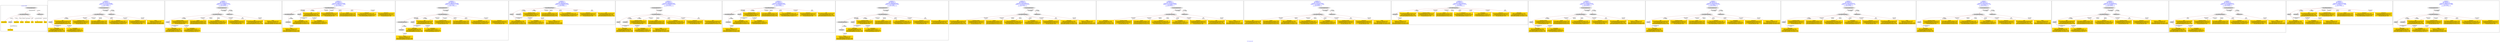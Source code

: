 digraph n0 {
fontcolor="blue"
remincross="true"
label="s22-s-moca.xml"
subgraph cluster_0 {
label="1-correct model"
n2[style="filled",color="white",fillcolor="lightgray",label="CulturalHeritageObject1"];
n3[shape="plaintext",style="filled",fillcolor="gold",label="creationDate"];
n4[style="filled",color="white",fillcolor="lightgray",label="Person1"];
n5[shape="plaintext",style="filled",fillcolor="gold",label="Dimensions"];
n6[shape="plaintext",style="filled",fillcolor="gold",label="Process"];
n7[shape="plaintext",style="filled",fillcolor="gold",label="Provenance"];
n8[shape="plaintext",style="filled",fillcolor="gold",label="title"];
n9[shape="plaintext",style="filled",fillcolor="gold",label="Assension_Number"];
n10[shape="plaintext",style="filled",fillcolor="gold",label="Artist_Name"];
n11[style="filled",color="white",fillcolor="lightgray",label="EuropeanaAggregation1"];
n12[style="filled",color="white",fillcolor="lightgray",label="WebResource1"];
n13[shape="plaintext",style="filled",fillcolor="gold",label="image"];
}
subgraph cluster_1 {
label="candidate 0\nlink coherence:1.0\nnode coherence:1.0\nconfidence:0.5210634724818685\nmapping score:0.6111878241606229\ncost:10.99961\n-precision:0.73-recall:0.73"
n15[style="filled",color="white",fillcolor="lightgray",label="CulturalHeritageObject1"];
n16[style="filled",color="white",fillcolor="lightgray",label="Person1"];
n17[style="filled",color="white",fillcolor="lightgray",label="EuropeanaAggregation1"];
n18[style="filled",color="white",fillcolor="lightgray",label="WebResource1"];
n19[shape="plaintext",style="filled",fillcolor="gold",label="title\n[CulturalHeritageObject,description,0.361]\n[CulturalHeritageObject,title,0.339]\n[Person,biographicalInformation,0.195]\n[CulturalHeritageObject,provenance,0.105]"];
n20[shape="plaintext",style="filled",fillcolor="gold",label="Assension_Number\n[CulturalHeritageObject,provenance,0.451]\n[CulturalHeritageObject,title,0.241]\n[CulturalHeritageObject,description,0.155]\n[Concept,prefLabel,0.153]"];
n21[shape="plaintext",style="filled",fillcolor="gold",label="Process\n[CulturalHeritageObject,medium,0.764]\n[CulturalHeritageObject,description,0.115]\n[Person,biographicalInformation,0.064]\n[CulturalHeritageObject,provenance,0.057]"];
n22[shape="plaintext",style="filled",fillcolor="gold",label="Dimensions\n[CulturalHeritageObject,extent,0.709]\n[CulturalHeritageObject,accessionNumber,0.138]\n[CulturalHeritageObject,description,0.082]\n[CulturalHeritageObject,medium,0.071]"];
n23[shape="plaintext",style="filled",fillcolor="gold",label="Artist_Name\n[Person,nameOfThePerson,0.435]\n[CulturalHeritageObject,title,0.197]\n[CulturalHeritageObject,description,0.187]\n[CulturalHeritageObject,provenance,0.181]"];
n24[shape="plaintext",style="filled",fillcolor="gold",label="creationDate\n[Person,dateOfDeath,0.47]\n[CulturalHeritageObject,created,0.35]\n[CulturalHeritageObject,provenance,0.122]\n[CulturalHeritageObject,title,0.057]"];
n25[shape="plaintext",style="filled",fillcolor="gold",label="Provenance\n[CulturalHeritageObject,provenance,0.427]\n[CulturalHeritageObject,title,0.273]\n[CulturalHeritageObject,description,0.155]\n[Concept,prefLabel,0.146]"];
n26[shape="plaintext",style="filled",fillcolor="gold",label="image\n[WebResource,classLink,0.552]\n[Document,classLink,0.373]\n[CulturalHeritageObject,provenance,0.044]\n[CulturalHeritageObject,description,0.031]"];
}
subgraph cluster_2 {
label="candidate 1\nlink coherence:1.0\nnode coherence:1.0\nconfidence:0.5183684012241025\nmapping score:0.6102894670747009\ncost:10.99961\n-precision:0.82-recall:0.82"
n28[style="filled",color="white",fillcolor="lightgray",label="CulturalHeritageObject1"];
n29[style="filled",color="white",fillcolor="lightgray",label="Person1"];
n30[style="filled",color="white",fillcolor="lightgray",label="EuropeanaAggregation1"];
n31[style="filled",color="white",fillcolor="lightgray",label="WebResource1"];
n32[shape="plaintext",style="filled",fillcolor="gold",label="Assension_Number\n[CulturalHeritageObject,provenance,0.451]\n[CulturalHeritageObject,title,0.241]\n[CulturalHeritageObject,description,0.155]\n[Concept,prefLabel,0.153]"];
n33[shape="plaintext",style="filled",fillcolor="gold",label="Process\n[CulturalHeritageObject,medium,0.764]\n[CulturalHeritageObject,description,0.115]\n[Person,biographicalInformation,0.064]\n[CulturalHeritageObject,provenance,0.057]"];
n34[shape="plaintext",style="filled",fillcolor="gold",label="Dimensions\n[CulturalHeritageObject,extent,0.709]\n[CulturalHeritageObject,accessionNumber,0.138]\n[CulturalHeritageObject,description,0.082]\n[CulturalHeritageObject,medium,0.071]"];
n35[shape="plaintext",style="filled",fillcolor="gold",label="Artist_Name\n[Person,nameOfThePerson,0.435]\n[CulturalHeritageObject,title,0.197]\n[CulturalHeritageObject,description,0.187]\n[CulturalHeritageObject,provenance,0.181]"];
n36[shape="plaintext",style="filled",fillcolor="gold",label="creationDate\n[Person,dateOfDeath,0.47]\n[CulturalHeritageObject,created,0.35]\n[CulturalHeritageObject,provenance,0.122]\n[CulturalHeritageObject,title,0.057]"];
n37[shape="plaintext",style="filled",fillcolor="gold",label="Provenance\n[CulturalHeritageObject,provenance,0.427]\n[CulturalHeritageObject,title,0.273]\n[CulturalHeritageObject,description,0.155]\n[Concept,prefLabel,0.146]"];
n38[shape="plaintext",style="filled",fillcolor="gold",label="image\n[WebResource,classLink,0.552]\n[Document,classLink,0.373]\n[CulturalHeritageObject,provenance,0.044]\n[CulturalHeritageObject,description,0.031]"];
n39[shape="plaintext",style="filled",fillcolor="gold",label="title\n[CulturalHeritageObject,description,0.361]\n[CulturalHeritageObject,title,0.339]\n[Person,biographicalInformation,0.195]\n[CulturalHeritageObject,provenance,0.105]"];
}
subgraph cluster_3 {
label="candidate 10\nlink coherence:1.0\nnode coherence:1.0\nconfidence:0.49863356133256836\nmapping score:0.6037111871108561\ncost:10.99982\n-precision:0.45-recall:0.45"
n41[style="filled",color="white",fillcolor="lightgray",label="CulturalHeritageObject1"];
n42[style="filled",color="white",fillcolor="lightgray",label="CulturalHeritageObject2"];
n43[style="filled",color="white",fillcolor="lightgray",label="Person1"];
n44[style="filled",color="white",fillcolor="lightgray",label="Document2"];
n45[shape="plaintext",style="filled",fillcolor="gold",label="title\n[CulturalHeritageObject,description,0.361]\n[CulturalHeritageObject,title,0.339]\n[Person,biographicalInformation,0.195]\n[CulturalHeritageObject,provenance,0.105]"];
n46[shape="plaintext",style="filled",fillcolor="gold",label="Assension_Number\n[CulturalHeritageObject,provenance,0.451]\n[CulturalHeritageObject,title,0.241]\n[CulturalHeritageObject,description,0.155]\n[Concept,prefLabel,0.153]"];
n47[shape="plaintext",style="filled",fillcolor="gold",label="Process\n[CulturalHeritageObject,medium,0.764]\n[CulturalHeritageObject,description,0.115]\n[Person,biographicalInformation,0.064]\n[CulturalHeritageObject,provenance,0.057]"];
n48[shape="plaintext",style="filled",fillcolor="gold",label="Dimensions\n[CulturalHeritageObject,extent,0.709]\n[CulturalHeritageObject,accessionNumber,0.138]\n[CulturalHeritageObject,description,0.082]\n[CulturalHeritageObject,medium,0.071]"];
n49[shape="plaintext",style="filled",fillcolor="gold",label="Artist_Name\n[Person,nameOfThePerson,0.435]\n[CulturalHeritageObject,title,0.197]\n[CulturalHeritageObject,description,0.187]\n[CulturalHeritageObject,provenance,0.181]"];
n50[shape="plaintext",style="filled",fillcolor="gold",label="image\n[WebResource,classLink,0.552]\n[Document,classLink,0.373]\n[CulturalHeritageObject,provenance,0.044]\n[CulturalHeritageObject,description,0.031]"];
n51[shape="plaintext",style="filled",fillcolor="gold",label="creationDate\n[Person,dateOfDeath,0.47]\n[CulturalHeritageObject,created,0.35]\n[CulturalHeritageObject,provenance,0.122]\n[CulturalHeritageObject,title,0.057]"];
n52[shape="plaintext",style="filled",fillcolor="gold",label="Provenance\n[CulturalHeritageObject,provenance,0.427]\n[CulturalHeritageObject,title,0.273]\n[CulturalHeritageObject,description,0.155]\n[Concept,prefLabel,0.146]"];
}
subgraph cluster_4 {
label="candidate 11\nlink coherence:1.0\nnode coherence:1.0\nconfidence:0.49863356133256836\nmapping score:0.6037111871108561\ncost:11.9997\n-precision:0.5-recall:0.55"
n54[style="filled",color="white",fillcolor="lightgray",label="CulturalHeritageObject1"];
n55[style="filled",color="white",fillcolor="lightgray",label="CulturalHeritageObject2"];
n56[style="filled",color="white",fillcolor="lightgray",label="Person1"];
n57[style="filled",color="white",fillcolor="lightgray",label="Document2"];
n58[style="filled",color="white",fillcolor="lightgray",label="EuropeanaAggregation1"];
n59[shape="plaintext",style="filled",fillcolor="gold",label="title\n[CulturalHeritageObject,description,0.361]\n[CulturalHeritageObject,title,0.339]\n[Person,biographicalInformation,0.195]\n[CulturalHeritageObject,provenance,0.105]"];
n60[shape="plaintext",style="filled",fillcolor="gold",label="Assension_Number\n[CulturalHeritageObject,provenance,0.451]\n[CulturalHeritageObject,title,0.241]\n[CulturalHeritageObject,description,0.155]\n[Concept,prefLabel,0.153]"];
n61[shape="plaintext",style="filled",fillcolor="gold",label="Process\n[CulturalHeritageObject,medium,0.764]\n[CulturalHeritageObject,description,0.115]\n[Person,biographicalInformation,0.064]\n[CulturalHeritageObject,provenance,0.057]"];
n62[shape="plaintext",style="filled",fillcolor="gold",label="Dimensions\n[CulturalHeritageObject,extent,0.709]\n[CulturalHeritageObject,accessionNumber,0.138]\n[CulturalHeritageObject,description,0.082]\n[CulturalHeritageObject,medium,0.071]"];
n63[shape="plaintext",style="filled",fillcolor="gold",label="Artist_Name\n[Person,nameOfThePerson,0.435]\n[CulturalHeritageObject,title,0.197]\n[CulturalHeritageObject,description,0.187]\n[CulturalHeritageObject,provenance,0.181]"];
n64[shape="plaintext",style="filled",fillcolor="gold",label="image\n[WebResource,classLink,0.552]\n[Document,classLink,0.373]\n[CulturalHeritageObject,provenance,0.044]\n[CulturalHeritageObject,description,0.031]"];
n65[shape="plaintext",style="filled",fillcolor="gold",label="creationDate\n[Person,dateOfDeath,0.47]\n[CulturalHeritageObject,created,0.35]\n[CulturalHeritageObject,provenance,0.122]\n[CulturalHeritageObject,title,0.057]"];
n66[shape="plaintext",style="filled",fillcolor="gold",label="Provenance\n[CulturalHeritageObject,provenance,0.427]\n[CulturalHeritageObject,title,0.273]\n[CulturalHeritageObject,description,0.155]\n[Concept,prefLabel,0.146]"];
}
subgraph cluster_5 {
label="candidate 12\nlink coherence:1.0\nnode coherence:1.0\nconfidence:0.4959384900748024\nmapping score:0.6028128300249341\ncost:9.99982\n-precision:0.6-recall:0.55"
n68[style="filled",color="white",fillcolor="lightgray",label="CulturalHeritageObject1"];
n69[style="filled",color="white",fillcolor="lightgray",label="Person1"];
n70[style="filled",color="white",fillcolor="lightgray",label="Document1"];
n71[shape="plaintext",style="filled",fillcolor="gold",label="Assension_Number\n[CulturalHeritageObject,provenance,0.451]\n[CulturalHeritageObject,title,0.241]\n[CulturalHeritageObject,description,0.155]\n[Concept,prefLabel,0.153]"];
n72[shape="plaintext",style="filled",fillcolor="gold",label="Process\n[CulturalHeritageObject,medium,0.764]\n[CulturalHeritageObject,description,0.115]\n[Person,biographicalInformation,0.064]\n[CulturalHeritageObject,provenance,0.057]"];
n73[shape="plaintext",style="filled",fillcolor="gold",label="Dimensions\n[CulturalHeritageObject,extent,0.709]\n[CulturalHeritageObject,accessionNumber,0.138]\n[CulturalHeritageObject,description,0.082]\n[CulturalHeritageObject,medium,0.071]"];
n74[shape="plaintext",style="filled",fillcolor="gold",label="image\n[WebResource,classLink,0.552]\n[Document,classLink,0.373]\n[CulturalHeritageObject,provenance,0.044]\n[CulturalHeritageObject,description,0.031]"];
n75[shape="plaintext",style="filled",fillcolor="gold",label="Artist_Name\n[Person,nameOfThePerson,0.435]\n[CulturalHeritageObject,title,0.197]\n[CulturalHeritageObject,description,0.187]\n[CulturalHeritageObject,provenance,0.181]"];
n76[shape="plaintext",style="filled",fillcolor="gold",label="creationDate\n[Person,dateOfDeath,0.47]\n[CulturalHeritageObject,created,0.35]\n[CulturalHeritageObject,provenance,0.122]\n[CulturalHeritageObject,title,0.057]"];
n77[shape="plaintext",style="filled",fillcolor="gold",label="Provenance\n[CulturalHeritageObject,provenance,0.427]\n[CulturalHeritageObject,title,0.273]\n[CulturalHeritageObject,description,0.155]\n[Concept,prefLabel,0.146]"];
n78[shape="plaintext",style="filled",fillcolor="gold",label="title\n[CulturalHeritageObject,description,0.361]\n[CulturalHeritageObject,title,0.339]\n[Person,biographicalInformation,0.195]\n[CulturalHeritageObject,provenance,0.105]"];
}
subgraph cluster_6 {
label="candidate 13\nlink coherence:1.0\nnode coherence:1.0\nconfidence:0.4959384900748024\nmapping score:0.6028128300249341\ncost:10.9997\n-precision:0.64-recall:0.64"
n80[style="filled",color="white",fillcolor="lightgray",label="CulturalHeritageObject1"];
n81[style="filled",color="white",fillcolor="lightgray",label="Person1"];
n82[style="filled",color="white",fillcolor="lightgray",label="Document1"];
n83[style="filled",color="white",fillcolor="lightgray",label="EuropeanaAggregation1"];
n84[shape="plaintext",style="filled",fillcolor="gold",label="Assension_Number\n[CulturalHeritageObject,provenance,0.451]\n[CulturalHeritageObject,title,0.241]\n[CulturalHeritageObject,description,0.155]\n[Concept,prefLabel,0.153]"];
n85[shape="plaintext",style="filled",fillcolor="gold",label="Process\n[CulturalHeritageObject,medium,0.764]\n[CulturalHeritageObject,description,0.115]\n[Person,biographicalInformation,0.064]\n[CulturalHeritageObject,provenance,0.057]"];
n86[shape="plaintext",style="filled",fillcolor="gold",label="Dimensions\n[CulturalHeritageObject,extent,0.709]\n[CulturalHeritageObject,accessionNumber,0.138]\n[CulturalHeritageObject,description,0.082]\n[CulturalHeritageObject,medium,0.071]"];
n87[shape="plaintext",style="filled",fillcolor="gold",label="image\n[WebResource,classLink,0.552]\n[Document,classLink,0.373]\n[CulturalHeritageObject,provenance,0.044]\n[CulturalHeritageObject,description,0.031]"];
n88[shape="plaintext",style="filled",fillcolor="gold",label="Artist_Name\n[Person,nameOfThePerson,0.435]\n[CulturalHeritageObject,title,0.197]\n[CulturalHeritageObject,description,0.187]\n[CulturalHeritageObject,provenance,0.181]"];
n89[shape="plaintext",style="filled",fillcolor="gold",label="creationDate\n[Person,dateOfDeath,0.47]\n[CulturalHeritageObject,created,0.35]\n[CulturalHeritageObject,provenance,0.122]\n[CulturalHeritageObject,title,0.057]"];
n90[shape="plaintext",style="filled",fillcolor="gold",label="Provenance\n[CulturalHeritageObject,provenance,0.427]\n[CulturalHeritageObject,title,0.273]\n[CulturalHeritageObject,description,0.155]\n[Concept,prefLabel,0.146]"];
n91[shape="plaintext",style="filled",fillcolor="gold",label="title\n[CulturalHeritageObject,description,0.361]\n[CulturalHeritageObject,title,0.339]\n[Person,biographicalInformation,0.195]\n[CulturalHeritageObject,provenance,0.105]"];
}
subgraph cluster_7 {
label="candidate 14\nlink coherence:1.0\nnode coherence:1.0\nconfidence:0.4959384900748024\nmapping score:0.6028128300249341\ncost:10.99982\n-precision:0.55-recall:0.55"
n93[style="filled",color="white",fillcolor="lightgray",label="CulturalHeritageObject1"];
n94[style="filled",color="white",fillcolor="lightgray",label="CulturalHeritageObject2"];
n95[style="filled",color="white",fillcolor="lightgray",label="Person1"];
n96[style="filled",color="white",fillcolor="lightgray",label="Document2"];
n97[shape="plaintext",style="filled",fillcolor="gold",label="Assension_Number\n[CulturalHeritageObject,provenance,0.451]\n[CulturalHeritageObject,title,0.241]\n[CulturalHeritageObject,description,0.155]\n[Concept,prefLabel,0.153]"];
n98[shape="plaintext",style="filled",fillcolor="gold",label="Process\n[CulturalHeritageObject,medium,0.764]\n[CulturalHeritageObject,description,0.115]\n[Person,biographicalInformation,0.064]\n[CulturalHeritageObject,provenance,0.057]"];
n99[shape="plaintext",style="filled",fillcolor="gold",label="Dimensions\n[CulturalHeritageObject,extent,0.709]\n[CulturalHeritageObject,accessionNumber,0.138]\n[CulturalHeritageObject,description,0.082]\n[CulturalHeritageObject,medium,0.071]"];
n100[shape="plaintext",style="filled",fillcolor="gold",label="Artist_Name\n[Person,nameOfThePerson,0.435]\n[CulturalHeritageObject,title,0.197]\n[CulturalHeritageObject,description,0.187]\n[CulturalHeritageObject,provenance,0.181]"];
n101[shape="plaintext",style="filled",fillcolor="gold",label="image\n[WebResource,classLink,0.552]\n[Document,classLink,0.373]\n[CulturalHeritageObject,provenance,0.044]\n[CulturalHeritageObject,description,0.031]"];
n102[shape="plaintext",style="filled",fillcolor="gold",label="creationDate\n[Person,dateOfDeath,0.47]\n[CulturalHeritageObject,created,0.35]\n[CulturalHeritageObject,provenance,0.122]\n[CulturalHeritageObject,title,0.057]"];
n103[shape="plaintext",style="filled",fillcolor="gold",label="Provenance\n[CulturalHeritageObject,provenance,0.427]\n[CulturalHeritageObject,title,0.273]\n[CulturalHeritageObject,description,0.155]\n[Concept,prefLabel,0.146]"];
n104[shape="plaintext",style="filled",fillcolor="gold",label="title\n[CulturalHeritageObject,description,0.361]\n[CulturalHeritageObject,title,0.339]\n[Person,biographicalInformation,0.195]\n[CulturalHeritageObject,provenance,0.105]"];
}
subgraph cluster_8 {
label="candidate 15\nlink coherence:1.0\nnode coherence:1.0\nconfidence:0.4959384900748024\nmapping score:0.6028128300249341\ncost:11.9997\n-precision:0.58-recall:0.64"
n106[style="filled",color="white",fillcolor="lightgray",label="CulturalHeritageObject1"];
n107[style="filled",color="white",fillcolor="lightgray",label="CulturalHeritageObject2"];
n108[style="filled",color="white",fillcolor="lightgray",label="Person1"];
n109[style="filled",color="white",fillcolor="lightgray",label="Document2"];
n110[style="filled",color="white",fillcolor="lightgray",label="EuropeanaAggregation1"];
n111[shape="plaintext",style="filled",fillcolor="gold",label="Assension_Number\n[CulturalHeritageObject,provenance,0.451]\n[CulturalHeritageObject,title,0.241]\n[CulturalHeritageObject,description,0.155]\n[Concept,prefLabel,0.153]"];
n112[shape="plaintext",style="filled",fillcolor="gold",label="Process\n[CulturalHeritageObject,medium,0.764]\n[CulturalHeritageObject,description,0.115]\n[Person,biographicalInformation,0.064]\n[CulturalHeritageObject,provenance,0.057]"];
n113[shape="plaintext",style="filled",fillcolor="gold",label="Dimensions\n[CulturalHeritageObject,extent,0.709]\n[CulturalHeritageObject,accessionNumber,0.138]\n[CulturalHeritageObject,description,0.082]\n[CulturalHeritageObject,medium,0.071]"];
n114[shape="plaintext",style="filled",fillcolor="gold",label="Artist_Name\n[Person,nameOfThePerson,0.435]\n[CulturalHeritageObject,title,0.197]\n[CulturalHeritageObject,description,0.187]\n[CulturalHeritageObject,provenance,0.181]"];
n115[shape="plaintext",style="filled",fillcolor="gold",label="image\n[WebResource,classLink,0.552]\n[Document,classLink,0.373]\n[CulturalHeritageObject,provenance,0.044]\n[CulturalHeritageObject,description,0.031]"];
n116[shape="plaintext",style="filled",fillcolor="gold",label="creationDate\n[Person,dateOfDeath,0.47]\n[CulturalHeritageObject,created,0.35]\n[CulturalHeritageObject,provenance,0.122]\n[CulturalHeritageObject,title,0.057]"];
n117[shape="plaintext",style="filled",fillcolor="gold",label="Provenance\n[CulturalHeritageObject,provenance,0.427]\n[CulturalHeritageObject,title,0.273]\n[CulturalHeritageObject,description,0.155]\n[Concept,prefLabel,0.146]"];
n118[shape="plaintext",style="filled",fillcolor="gold",label="title\n[CulturalHeritageObject,description,0.361]\n[CulturalHeritageObject,title,0.339]\n[Person,biographicalInformation,0.195]\n[CulturalHeritageObject,provenance,0.105]"];
}
subgraph cluster_9 {
label="candidate 16\nlink coherence:1.0\nnode coherence:1.0\nconfidence:0.4764422895047554\nmapping score:0.6171474298349184\ncost:9.99976\n-precision:0.7-recall:0.64"
n120[style="filled",color="white",fillcolor="lightgray",label="EuropeanaAggregation1"];
n121[style="filled",color="white",fillcolor="lightgray",label="CulturalHeritageObject1"];
n122[style="filled",color="white",fillcolor="lightgray",label="WebResource1"];
n123[shape="plaintext",style="filled",fillcolor="gold",label="title\n[CulturalHeritageObject,description,0.361]\n[CulturalHeritageObject,title,0.339]\n[Person,biographicalInformation,0.195]\n[CulturalHeritageObject,provenance,0.105]"];
n124[shape="plaintext",style="filled",fillcolor="gold",label="Assension_Number\n[CulturalHeritageObject,provenance,0.451]\n[CulturalHeritageObject,title,0.241]\n[CulturalHeritageObject,description,0.155]\n[Concept,prefLabel,0.153]"];
n125[shape="plaintext",style="filled",fillcolor="gold",label="Process\n[CulturalHeritageObject,medium,0.764]\n[CulturalHeritageObject,description,0.115]\n[Person,biographicalInformation,0.064]\n[CulturalHeritageObject,provenance,0.057]"];
n126[shape="plaintext",style="filled",fillcolor="gold",label="Dimensions\n[CulturalHeritageObject,extent,0.709]\n[CulturalHeritageObject,accessionNumber,0.138]\n[CulturalHeritageObject,description,0.082]\n[CulturalHeritageObject,medium,0.071]"];
n127[shape="plaintext",style="filled",fillcolor="gold",label="creationDate\n[Person,dateOfDeath,0.47]\n[CulturalHeritageObject,created,0.35]\n[CulturalHeritageObject,provenance,0.122]\n[CulturalHeritageObject,title,0.057]"];
n128[shape="plaintext",style="filled",fillcolor="gold",label="Provenance\n[CulturalHeritageObject,provenance,0.427]\n[CulturalHeritageObject,title,0.273]\n[CulturalHeritageObject,description,0.155]\n[Concept,prefLabel,0.146]"];
n129[shape="plaintext",style="filled",fillcolor="gold",label="image\n[WebResource,classLink,0.552]\n[Document,classLink,0.373]\n[CulturalHeritageObject,provenance,0.044]\n[CulturalHeritageObject,description,0.031]"];
n130[shape="plaintext",style="filled",fillcolor="gold",label="Artist_Name\n[Person,nameOfThePerson,0.435]\n[CulturalHeritageObject,title,0.197]\n[CulturalHeritageObject,description,0.187]\n[CulturalHeritageObject,provenance,0.181]"];
}
subgraph cluster_10 {
label="candidate 17\nlink coherence:1.0\nnode coherence:1.0\nconfidence:0.47241876573860925\nmapping score:0.615806255246203\ncost:9.99976\n-precision:0.8-recall:0.73"
n132[style="filled",color="white",fillcolor="lightgray",label="EuropeanaAggregation1"];
n133[style="filled",color="white",fillcolor="lightgray",label="CulturalHeritageObject1"];
n134[style="filled",color="white",fillcolor="lightgray",label="WebResource1"];
n135[shape="plaintext",style="filled",fillcolor="gold",label="Artist_Name\n[Person,nameOfThePerson,0.435]\n[CulturalHeritageObject,title,0.197]\n[CulturalHeritageObject,description,0.187]\n[CulturalHeritageObject,provenance,0.181]"];
n136[shape="plaintext",style="filled",fillcolor="gold",label="Assension_Number\n[CulturalHeritageObject,provenance,0.451]\n[CulturalHeritageObject,title,0.241]\n[CulturalHeritageObject,description,0.155]\n[Concept,prefLabel,0.153]"];
n137[shape="plaintext",style="filled",fillcolor="gold",label="Process\n[CulturalHeritageObject,medium,0.764]\n[CulturalHeritageObject,description,0.115]\n[Person,biographicalInformation,0.064]\n[CulturalHeritageObject,provenance,0.057]"];
n138[shape="plaintext",style="filled",fillcolor="gold",label="Dimensions\n[CulturalHeritageObject,extent,0.709]\n[CulturalHeritageObject,accessionNumber,0.138]\n[CulturalHeritageObject,description,0.082]\n[CulturalHeritageObject,medium,0.071]"];
n139[shape="plaintext",style="filled",fillcolor="gold",label="creationDate\n[Person,dateOfDeath,0.47]\n[CulturalHeritageObject,created,0.35]\n[CulturalHeritageObject,provenance,0.122]\n[CulturalHeritageObject,title,0.057]"];
n140[shape="plaintext",style="filled",fillcolor="gold",label="Provenance\n[CulturalHeritageObject,provenance,0.427]\n[CulturalHeritageObject,title,0.273]\n[CulturalHeritageObject,description,0.155]\n[Concept,prefLabel,0.146]"];
n141[shape="plaintext",style="filled",fillcolor="gold",label="image\n[WebResource,classLink,0.552]\n[Document,classLink,0.373]\n[CulturalHeritageObject,provenance,0.044]\n[CulturalHeritageObject,description,0.031]"];
n142[shape="plaintext",style="filled",fillcolor="gold",label="title\n[CulturalHeritageObject,description,0.361]\n[CulturalHeritageObject,title,0.339]\n[Person,biographicalInformation,0.195]\n[CulturalHeritageObject,provenance,0.105]"];
}
subgraph cluster_11 {
label="candidate 18\nlink coherence:1.0\nnode coherence:1.0\nconfidence:0.455133011756264\nmapping score:0.610044337252088\ncost:9.99976\n-precision:0.6-recall:0.55"
n144[style="filled",color="white",fillcolor="lightgray",label="EuropeanaAggregation1"];
n145[style="filled",color="white",fillcolor="lightgray",label="CulturalHeritageObject1"];
n146[style="filled",color="white",fillcolor="lightgray",label="WebResource1"];
n147[shape="plaintext",style="filled",fillcolor="gold",label="title\n[CulturalHeritageObject,description,0.361]\n[CulturalHeritageObject,title,0.339]\n[Person,biographicalInformation,0.195]\n[CulturalHeritageObject,provenance,0.105]"];
n148[shape="plaintext",style="filled",fillcolor="gold",label="Process\n[CulturalHeritageObject,medium,0.764]\n[CulturalHeritageObject,description,0.115]\n[Person,biographicalInformation,0.064]\n[CulturalHeritageObject,provenance,0.057]"];
n149[shape="plaintext",style="filled",fillcolor="gold",label="Artist_Name\n[Person,nameOfThePerson,0.435]\n[CulturalHeritageObject,title,0.197]\n[CulturalHeritageObject,description,0.187]\n[CulturalHeritageObject,provenance,0.181]"];
n150[shape="plaintext",style="filled",fillcolor="gold",label="Dimensions\n[CulturalHeritageObject,extent,0.709]\n[CulturalHeritageObject,accessionNumber,0.138]\n[CulturalHeritageObject,description,0.082]\n[CulturalHeritageObject,medium,0.071]"];
n151[shape="plaintext",style="filled",fillcolor="gold",label="creationDate\n[Person,dateOfDeath,0.47]\n[CulturalHeritageObject,created,0.35]\n[CulturalHeritageObject,provenance,0.122]\n[CulturalHeritageObject,title,0.057]"];
n152[shape="plaintext",style="filled",fillcolor="gold",label="Assension_Number\n[CulturalHeritageObject,provenance,0.451]\n[CulturalHeritageObject,title,0.241]\n[CulturalHeritageObject,description,0.155]\n[Concept,prefLabel,0.153]"];
n153[shape="plaintext",style="filled",fillcolor="gold",label="image\n[WebResource,classLink,0.552]\n[Document,classLink,0.373]\n[CulturalHeritageObject,provenance,0.044]\n[CulturalHeritageObject,description,0.031]"];
n154[shape="plaintext",style="filled",fillcolor="gold",label="Provenance\n[CulturalHeritageObject,provenance,0.427]\n[CulturalHeritageObject,title,0.273]\n[CulturalHeritageObject,description,0.155]\n[Concept,prefLabel,0.146]"];
}
subgraph cluster_12 {
label="candidate 19\nlink coherence:1.0\nnode coherence:1.0\nconfidence:0.4540123783554553\nmapping score:0.6096707927851518\ncost:8.99997\n-precision:0.44-recall:0.36"
n156[style="filled",color="white",fillcolor="lightgray",label="CulturalHeritageObject1"];
n157[style="filled",color="white",fillcolor="lightgray",label="Document1"];
n158[shape="plaintext",style="filled",fillcolor="gold",label="title\n[CulturalHeritageObject,description,0.361]\n[CulturalHeritageObject,title,0.339]\n[Person,biographicalInformation,0.195]\n[CulturalHeritageObject,provenance,0.105]"];
n159[shape="plaintext",style="filled",fillcolor="gold",label="Assension_Number\n[CulturalHeritageObject,provenance,0.451]\n[CulturalHeritageObject,title,0.241]\n[CulturalHeritageObject,description,0.155]\n[Concept,prefLabel,0.153]"];
n160[shape="plaintext",style="filled",fillcolor="gold",label="Process\n[CulturalHeritageObject,medium,0.764]\n[CulturalHeritageObject,description,0.115]\n[Person,biographicalInformation,0.064]\n[CulturalHeritageObject,provenance,0.057]"];
n161[shape="plaintext",style="filled",fillcolor="gold",label="Dimensions\n[CulturalHeritageObject,extent,0.709]\n[CulturalHeritageObject,accessionNumber,0.138]\n[CulturalHeritageObject,description,0.082]\n[CulturalHeritageObject,medium,0.071]"];
n162[shape="plaintext",style="filled",fillcolor="gold",label="image\n[WebResource,classLink,0.552]\n[Document,classLink,0.373]\n[CulturalHeritageObject,provenance,0.044]\n[CulturalHeritageObject,description,0.031]"];
n163[shape="plaintext",style="filled",fillcolor="gold",label="creationDate\n[Person,dateOfDeath,0.47]\n[CulturalHeritageObject,created,0.35]\n[CulturalHeritageObject,provenance,0.122]\n[CulturalHeritageObject,title,0.057]"];
n164[shape="plaintext",style="filled",fillcolor="gold",label="Provenance\n[CulturalHeritageObject,provenance,0.427]\n[CulturalHeritageObject,title,0.273]\n[CulturalHeritageObject,description,0.155]\n[Concept,prefLabel,0.146]"];
n165[shape="plaintext",style="filled",fillcolor="gold",label="Artist_Name\n[Person,nameOfThePerson,0.435]\n[CulturalHeritageObject,title,0.197]\n[CulturalHeritageObject,description,0.187]\n[CulturalHeritageObject,provenance,0.181]"];
}
subgraph cluster_13 {
label="candidate 2\nlink coherence:1.0\nnode coherence:1.0\nconfidence:0.5183684012241025\nmapping score:0.6102894670747009\ncost:10.99972\n-precision:0.82-recall:0.82"
n167[style="filled",color="white",fillcolor="lightgray",label="CulturalHeritageObject1"];
n168[style="filled",color="white",fillcolor="lightgray",label="Person1"];
n169[style="filled",color="white",fillcolor="lightgray",label="EuropeanaAggregation1"];
n170[style="filled",color="white",fillcolor="lightgray",label="WebResource2"];
n171[shape="plaintext",style="filled",fillcolor="gold",label="Assension_Number\n[CulturalHeritageObject,provenance,0.451]\n[CulturalHeritageObject,title,0.241]\n[CulturalHeritageObject,description,0.155]\n[Concept,prefLabel,0.153]"];
n172[shape="plaintext",style="filled",fillcolor="gold",label="Process\n[CulturalHeritageObject,medium,0.764]\n[CulturalHeritageObject,description,0.115]\n[Person,biographicalInformation,0.064]\n[CulturalHeritageObject,provenance,0.057]"];
n173[shape="plaintext",style="filled",fillcolor="gold",label="Dimensions\n[CulturalHeritageObject,extent,0.709]\n[CulturalHeritageObject,accessionNumber,0.138]\n[CulturalHeritageObject,description,0.082]\n[CulturalHeritageObject,medium,0.071]"];
n174[shape="plaintext",style="filled",fillcolor="gold",label="Artist_Name\n[Person,nameOfThePerson,0.435]\n[CulturalHeritageObject,title,0.197]\n[CulturalHeritageObject,description,0.187]\n[CulturalHeritageObject,provenance,0.181]"];
n175[shape="plaintext",style="filled",fillcolor="gold",label="creationDate\n[Person,dateOfDeath,0.47]\n[CulturalHeritageObject,created,0.35]\n[CulturalHeritageObject,provenance,0.122]\n[CulturalHeritageObject,title,0.057]"];
n176[shape="plaintext",style="filled",fillcolor="gold",label="image\n[WebResource,classLink,0.552]\n[Document,classLink,0.373]\n[CulturalHeritageObject,provenance,0.044]\n[CulturalHeritageObject,description,0.031]"];
n177[shape="plaintext",style="filled",fillcolor="gold",label="Provenance\n[CulturalHeritageObject,provenance,0.427]\n[CulturalHeritageObject,title,0.273]\n[CulturalHeritageObject,description,0.155]\n[Concept,prefLabel,0.146]"];
n178[shape="plaintext",style="filled",fillcolor="gold",label="title\n[CulturalHeritageObject,description,0.361]\n[CulturalHeritageObject,title,0.339]\n[Person,biographicalInformation,0.195]\n[CulturalHeritageObject,provenance,0.105]"];
}
subgraph cluster_14 {
label="candidate 3\nlink coherence:1.0\nnode coherence:1.0\nconfidence:0.5061526679912441\nmapping score:0.6062175559970814\ncost:10.99961\n-precision:0.82-recall:0.82"
n180[style="filled",color="white",fillcolor="lightgray",label="CulturalHeritageObject1"];
n181[style="filled",color="white",fillcolor="lightgray",label="Person1"];
n182[style="filled",color="white",fillcolor="lightgray",label="EuropeanaAggregation1"];
n183[style="filled",color="white",fillcolor="lightgray",label="WebResource1"];
n184[shape="plaintext",style="filled",fillcolor="gold",label="title\n[CulturalHeritageObject,description,0.361]\n[CulturalHeritageObject,title,0.339]\n[Person,biographicalInformation,0.195]\n[CulturalHeritageObject,provenance,0.105]"];
n185[shape="plaintext",style="filled",fillcolor="gold",label="Assension_Number\n[CulturalHeritageObject,provenance,0.451]\n[CulturalHeritageObject,title,0.241]\n[CulturalHeritageObject,description,0.155]\n[Concept,prefLabel,0.153]"];
n186[shape="plaintext",style="filled",fillcolor="gold",label="Process\n[CulturalHeritageObject,medium,0.764]\n[CulturalHeritageObject,description,0.115]\n[Person,biographicalInformation,0.064]\n[CulturalHeritageObject,provenance,0.057]"];
n187[shape="plaintext",style="filled",fillcolor="gold",label="Dimensions\n[CulturalHeritageObject,extent,0.709]\n[CulturalHeritageObject,accessionNumber,0.138]\n[CulturalHeritageObject,description,0.082]\n[CulturalHeritageObject,medium,0.071]"];
n188[shape="plaintext",style="filled",fillcolor="gold",label="creationDate\n[Person,dateOfDeath,0.47]\n[CulturalHeritageObject,created,0.35]\n[CulturalHeritageObject,provenance,0.122]\n[CulturalHeritageObject,title,0.057]"];
n189[shape="plaintext",style="filled",fillcolor="gold",label="Artist_Name\n[Person,nameOfThePerson,0.435]\n[CulturalHeritageObject,title,0.197]\n[CulturalHeritageObject,description,0.187]\n[CulturalHeritageObject,provenance,0.181]"];
n190[shape="plaintext",style="filled",fillcolor="gold",label="Provenance\n[CulturalHeritageObject,provenance,0.427]\n[CulturalHeritageObject,title,0.273]\n[CulturalHeritageObject,description,0.155]\n[Concept,prefLabel,0.146]"];
n191[shape="plaintext",style="filled",fillcolor="gold",label="image\n[WebResource,classLink,0.552]\n[Document,classLink,0.373]\n[CulturalHeritageObject,provenance,0.044]\n[CulturalHeritageObject,description,0.031]"];
}
subgraph cluster_15 {
label="candidate 4\nlink coherence:1.0\nnode coherence:1.0\nconfidence:0.5034575967334782\nmapping score:0.6053191989111594\ncost:10.99961\n-precision:0.91-recall:0.91"
n193[style="filled",color="white",fillcolor="lightgray",label="CulturalHeritageObject1"];
n194[style="filled",color="white",fillcolor="lightgray",label="Person1"];
n195[style="filled",color="white",fillcolor="lightgray",label="EuropeanaAggregation1"];
n196[style="filled",color="white",fillcolor="lightgray",label="WebResource1"];
n197[shape="plaintext",style="filled",fillcolor="gold",label="Assension_Number\n[CulturalHeritageObject,provenance,0.451]\n[CulturalHeritageObject,title,0.241]\n[CulturalHeritageObject,description,0.155]\n[Concept,prefLabel,0.153]"];
n198[shape="plaintext",style="filled",fillcolor="gold",label="Process\n[CulturalHeritageObject,medium,0.764]\n[CulturalHeritageObject,description,0.115]\n[Person,biographicalInformation,0.064]\n[CulturalHeritageObject,provenance,0.057]"];
n199[shape="plaintext",style="filled",fillcolor="gold",label="Dimensions\n[CulturalHeritageObject,extent,0.709]\n[CulturalHeritageObject,accessionNumber,0.138]\n[CulturalHeritageObject,description,0.082]\n[CulturalHeritageObject,medium,0.071]"];
n200[shape="plaintext",style="filled",fillcolor="gold",label="creationDate\n[Person,dateOfDeath,0.47]\n[CulturalHeritageObject,created,0.35]\n[CulturalHeritageObject,provenance,0.122]\n[CulturalHeritageObject,title,0.057]"];
n201[shape="plaintext",style="filled",fillcolor="gold",label="Artist_Name\n[Person,nameOfThePerson,0.435]\n[CulturalHeritageObject,title,0.197]\n[CulturalHeritageObject,description,0.187]\n[CulturalHeritageObject,provenance,0.181]"];
n202[shape="plaintext",style="filled",fillcolor="gold",label="Provenance\n[CulturalHeritageObject,provenance,0.427]\n[CulturalHeritageObject,title,0.273]\n[CulturalHeritageObject,description,0.155]\n[Concept,prefLabel,0.146]"];
n203[shape="plaintext",style="filled",fillcolor="gold",label="image\n[WebResource,classLink,0.552]\n[Document,classLink,0.373]\n[CulturalHeritageObject,provenance,0.044]\n[CulturalHeritageObject,description,0.031]"];
n204[shape="plaintext",style="filled",fillcolor="gold",label="title\n[CulturalHeritageObject,description,0.361]\n[CulturalHeritageObject,title,0.339]\n[Person,biographicalInformation,0.195]\n[CulturalHeritageObject,provenance,0.105]"];
}
subgraph cluster_16 {
label="candidate 5\nlink coherence:1.0\nnode coherence:1.0\nconfidence:0.5034575967334782\nmapping score:0.6053191989111594\ncost:10.99972\n-precision:0.91-recall:0.91"
n206[style="filled",color="white",fillcolor="lightgray",label="CulturalHeritageObject1"];
n207[style="filled",color="white",fillcolor="lightgray",label="Person1"];
n208[style="filled",color="white",fillcolor="lightgray",label="EuropeanaAggregation1"];
n209[style="filled",color="white",fillcolor="lightgray",label="WebResource2"];
n210[shape="plaintext",style="filled",fillcolor="gold",label="Assension_Number\n[CulturalHeritageObject,provenance,0.451]\n[CulturalHeritageObject,title,0.241]\n[CulturalHeritageObject,description,0.155]\n[Concept,prefLabel,0.153]"];
n211[shape="plaintext",style="filled",fillcolor="gold",label="Process\n[CulturalHeritageObject,medium,0.764]\n[CulturalHeritageObject,description,0.115]\n[Person,biographicalInformation,0.064]\n[CulturalHeritageObject,provenance,0.057]"];
n212[shape="plaintext",style="filled",fillcolor="gold",label="Dimensions\n[CulturalHeritageObject,extent,0.709]\n[CulturalHeritageObject,accessionNumber,0.138]\n[CulturalHeritageObject,description,0.082]\n[CulturalHeritageObject,medium,0.071]"];
n213[shape="plaintext",style="filled",fillcolor="gold",label="creationDate\n[Person,dateOfDeath,0.47]\n[CulturalHeritageObject,created,0.35]\n[CulturalHeritageObject,provenance,0.122]\n[CulturalHeritageObject,title,0.057]"];
n214[shape="plaintext",style="filled",fillcolor="gold",label="Artist_Name\n[Person,nameOfThePerson,0.435]\n[CulturalHeritageObject,title,0.197]\n[CulturalHeritageObject,description,0.187]\n[CulturalHeritageObject,provenance,0.181]"];
n215[shape="plaintext",style="filled",fillcolor="gold",label="image\n[WebResource,classLink,0.552]\n[Document,classLink,0.373]\n[CulturalHeritageObject,provenance,0.044]\n[CulturalHeritageObject,description,0.031]"];
n216[shape="plaintext",style="filled",fillcolor="gold",label="Provenance\n[CulturalHeritageObject,provenance,0.427]\n[CulturalHeritageObject,title,0.273]\n[CulturalHeritageObject,description,0.155]\n[Concept,prefLabel,0.146]"];
n217[shape="plaintext",style="filled",fillcolor="gold",label="title\n[CulturalHeritageObject,description,0.361]\n[CulturalHeritageObject,title,0.339]\n[Person,biographicalInformation,0.195]\n[CulturalHeritageObject,provenance,0.105]"];
}
subgraph cluster_17 {
label="candidate 6\nlink coherence:1.0\nnode coherence:1.0\nconfidence:0.5017940465482791\nmapping score:0.6047646821827597\ncost:10.99961\n-precision:0.64-recall:0.64"
n219[style="filled",color="white",fillcolor="lightgray",label="CulturalHeritageObject1"];
n220[style="filled",color="white",fillcolor="lightgray",label="Person1"];
n221[style="filled",color="white",fillcolor="lightgray",label="EuropeanaAggregation1"];
n222[style="filled",color="white",fillcolor="lightgray",label="WebResource1"];
n223[shape="plaintext",style="filled",fillcolor="gold",label="title\n[CulturalHeritageObject,description,0.361]\n[CulturalHeritageObject,title,0.339]\n[Person,biographicalInformation,0.195]\n[CulturalHeritageObject,provenance,0.105]"];
n224[shape="plaintext",style="filled",fillcolor="gold",label="Process\n[CulturalHeritageObject,medium,0.764]\n[CulturalHeritageObject,description,0.115]\n[Person,biographicalInformation,0.064]\n[CulturalHeritageObject,provenance,0.057]"];
n225[shape="plaintext",style="filled",fillcolor="gold",label="Dimensions\n[CulturalHeritageObject,extent,0.709]\n[CulturalHeritageObject,accessionNumber,0.138]\n[CulturalHeritageObject,description,0.082]\n[CulturalHeritageObject,medium,0.071]"];
n226[shape="plaintext",style="filled",fillcolor="gold",label="Artist_Name\n[Person,nameOfThePerson,0.435]\n[CulturalHeritageObject,title,0.197]\n[CulturalHeritageObject,description,0.187]\n[CulturalHeritageObject,provenance,0.181]"];
n227[shape="plaintext",style="filled",fillcolor="gold",label="creationDate\n[Person,dateOfDeath,0.47]\n[CulturalHeritageObject,created,0.35]\n[CulturalHeritageObject,provenance,0.122]\n[CulturalHeritageObject,title,0.057]"];
n228[shape="plaintext",style="filled",fillcolor="gold",label="Assension_Number\n[CulturalHeritageObject,provenance,0.451]\n[CulturalHeritageObject,title,0.241]\n[CulturalHeritageObject,description,0.155]\n[Concept,prefLabel,0.153]"];
n229[shape="plaintext",style="filled",fillcolor="gold",label="image\n[WebResource,classLink,0.552]\n[Document,classLink,0.373]\n[CulturalHeritageObject,provenance,0.044]\n[CulturalHeritageObject,description,0.031]"];
n230[shape="plaintext",style="filled",fillcolor="gold",label="Provenance\n[CulturalHeritageObject,provenance,0.427]\n[CulturalHeritageObject,title,0.273]\n[CulturalHeritageObject,description,0.155]\n[Concept,prefLabel,0.146]"];
}
subgraph cluster_18 {
label="candidate 7\nlink coherence:1.0\nnode coherence:1.0\nconfidence:0.5017940465482791\nmapping score:0.6047646821827597\ncost:10.99976\n-precision:0.55-recall:0.55"
n232[style="filled",color="white",fillcolor="lightgray",label="CulturalHeritageObject1"];
n233[style="filled",color="white",fillcolor="lightgray",label="Person2"];
n234[style="filled",color="white",fillcolor="lightgray",label="EuropeanaAggregation1"];
n235[style="filled",color="white",fillcolor="lightgray",label="WebResource1"];
n236[shape="plaintext",style="filled",fillcolor="gold",label="title\n[CulturalHeritageObject,description,0.361]\n[CulturalHeritageObject,title,0.339]\n[Person,biographicalInformation,0.195]\n[CulturalHeritageObject,provenance,0.105]"];
n237[shape="plaintext",style="filled",fillcolor="gold",label="Assension_Number\n[CulturalHeritageObject,provenance,0.451]\n[CulturalHeritageObject,title,0.241]\n[CulturalHeritageObject,description,0.155]\n[Concept,prefLabel,0.153]"];
n238[shape="plaintext",style="filled",fillcolor="gold",label="Process\n[CulturalHeritageObject,medium,0.764]\n[CulturalHeritageObject,description,0.115]\n[Person,biographicalInformation,0.064]\n[CulturalHeritageObject,provenance,0.057]"];
n239[shape="plaintext",style="filled",fillcolor="gold",label="Artist_Name\n[Person,nameOfThePerson,0.435]\n[CulturalHeritageObject,title,0.197]\n[CulturalHeritageObject,description,0.187]\n[CulturalHeritageObject,provenance,0.181]"];
n240[shape="plaintext",style="filled",fillcolor="gold",label="Dimensions\n[CulturalHeritageObject,extent,0.709]\n[CulturalHeritageObject,accessionNumber,0.138]\n[CulturalHeritageObject,description,0.082]\n[CulturalHeritageObject,medium,0.071]"];
n241[shape="plaintext",style="filled",fillcolor="gold",label="creationDate\n[Person,dateOfDeath,0.47]\n[CulturalHeritageObject,created,0.35]\n[CulturalHeritageObject,provenance,0.122]\n[CulturalHeritageObject,title,0.057]"];
n242[shape="plaintext",style="filled",fillcolor="gold",label="image\n[WebResource,classLink,0.552]\n[Document,classLink,0.373]\n[CulturalHeritageObject,provenance,0.044]\n[CulturalHeritageObject,description,0.031]"];
n243[shape="plaintext",style="filled",fillcolor="gold",label="Provenance\n[CulturalHeritageObject,provenance,0.427]\n[CulturalHeritageObject,title,0.273]\n[CulturalHeritageObject,description,0.155]\n[Concept,prefLabel,0.146]"];
}
subgraph cluster_19 {
label="candidate 8\nlink coherence:1.0\nnode coherence:1.0\nconfidence:0.49863356133256836\nmapping score:0.6037111871108561\ncost:9.99982\n-precision:0.5-recall:0.45"
n245[style="filled",color="white",fillcolor="lightgray",label="CulturalHeritageObject1"];
n246[style="filled",color="white",fillcolor="lightgray",label="Person1"];
n247[style="filled",color="white",fillcolor="lightgray",label="Document1"];
n248[shape="plaintext",style="filled",fillcolor="gold",label="title\n[CulturalHeritageObject,description,0.361]\n[CulturalHeritageObject,title,0.339]\n[Person,biographicalInformation,0.195]\n[CulturalHeritageObject,provenance,0.105]"];
n249[shape="plaintext",style="filled",fillcolor="gold",label="Assension_Number\n[CulturalHeritageObject,provenance,0.451]\n[CulturalHeritageObject,title,0.241]\n[CulturalHeritageObject,description,0.155]\n[Concept,prefLabel,0.153]"];
n250[shape="plaintext",style="filled",fillcolor="gold",label="Process\n[CulturalHeritageObject,medium,0.764]\n[CulturalHeritageObject,description,0.115]\n[Person,biographicalInformation,0.064]\n[CulturalHeritageObject,provenance,0.057]"];
n251[shape="plaintext",style="filled",fillcolor="gold",label="Dimensions\n[CulturalHeritageObject,extent,0.709]\n[CulturalHeritageObject,accessionNumber,0.138]\n[CulturalHeritageObject,description,0.082]\n[CulturalHeritageObject,medium,0.071]"];
n252[shape="plaintext",style="filled",fillcolor="gold",label="image\n[WebResource,classLink,0.552]\n[Document,classLink,0.373]\n[CulturalHeritageObject,provenance,0.044]\n[CulturalHeritageObject,description,0.031]"];
n253[shape="plaintext",style="filled",fillcolor="gold",label="Artist_Name\n[Person,nameOfThePerson,0.435]\n[CulturalHeritageObject,title,0.197]\n[CulturalHeritageObject,description,0.187]\n[CulturalHeritageObject,provenance,0.181]"];
n254[shape="plaintext",style="filled",fillcolor="gold",label="creationDate\n[Person,dateOfDeath,0.47]\n[CulturalHeritageObject,created,0.35]\n[CulturalHeritageObject,provenance,0.122]\n[CulturalHeritageObject,title,0.057]"];
n255[shape="plaintext",style="filled",fillcolor="gold",label="Provenance\n[CulturalHeritageObject,provenance,0.427]\n[CulturalHeritageObject,title,0.273]\n[CulturalHeritageObject,description,0.155]\n[Concept,prefLabel,0.146]"];
}
subgraph cluster_20 {
label="candidate 9\nlink coherence:1.0\nnode coherence:1.0\nconfidence:0.49863356133256836\nmapping score:0.6037111871108561\ncost:10.9997\n-precision:0.55-recall:0.55"
n257[style="filled",color="white",fillcolor="lightgray",label="CulturalHeritageObject1"];
n258[style="filled",color="white",fillcolor="lightgray",label="Person1"];
n259[style="filled",color="white",fillcolor="lightgray",label="Document1"];
n260[style="filled",color="white",fillcolor="lightgray",label="EuropeanaAggregation1"];
n261[shape="plaintext",style="filled",fillcolor="gold",label="title\n[CulturalHeritageObject,description,0.361]\n[CulturalHeritageObject,title,0.339]\n[Person,biographicalInformation,0.195]\n[CulturalHeritageObject,provenance,0.105]"];
n262[shape="plaintext",style="filled",fillcolor="gold",label="Assension_Number\n[CulturalHeritageObject,provenance,0.451]\n[CulturalHeritageObject,title,0.241]\n[CulturalHeritageObject,description,0.155]\n[Concept,prefLabel,0.153]"];
n263[shape="plaintext",style="filled",fillcolor="gold",label="Process\n[CulturalHeritageObject,medium,0.764]\n[CulturalHeritageObject,description,0.115]\n[Person,biographicalInformation,0.064]\n[CulturalHeritageObject,provenance,0.057]"];
n264[shape="plaintext",style="filled",fillcolor="gold",label="Dimensions\n[CulturalHeritageObject,extent,0.709]\n[CulturalHeritageObject,accessionNumber,0.138]\n[CulturalHeritageObject,description,0.082]\n[CulturalHeritageObject,medium,0.071]"];
n265[shape="plaintext",style="filled",fillcolor="gold",label="image\n[WebResource,classLink,0.552]\n[Document,classLink,0.373]\n[CulturalHeritageObject,provenance,0.044]\n[CulturalHeritageObject,description,0.031]"];
n266[shape="plaintext",style="filled",fillcolor="gold",label="Artist_Name\n[Person,nameOfThePerson,0.435]\n[CulturalHeritageObject,title,0.197]\n[CulturalHeritageObject,description,0.187]\n[CulturalHeritageObject,provenance,0.181]"];
n267[shape="plaintext",style="filled",fillcolor="gold",label="creationDate\n[Person,dateOfDeath,0.47]\n[CulturalHeritageObject,created,0.35]\n[CulturalHeritageObject,provenance,0.122]\n[CulturalHeritageObject,title,0.057]"];
n268[shape="plaintext",style="filled",fillcolor="gold",label="Provenance\n[CulturalHeritageObject,provenance,0.427]\n[CulturalHeritageObject,title,0.273]\n[CulturalHeritageObject,description,0.155]\n[Concept,prefLabel,0.146]"];
}
n2 -> n3[color="brown",fontcolor="black",label="created"]
n2 -> n4[color="brown",fontcolor="black",label="creator"]
n2 -> n5[color="brown",fontcolor="black",label="extent"]
n2 -> n6[color="brown",fontcolor="black",label="medium"]
n2 -> n7[color="brown",fontcolor="black",label="provenance"]
n2 -> n8[color="brown",fontcolor="black",label="title"]
n2 -> n9[color="brown",fontcolor="black",label="accessionNumber"]
n4 -> n10[color="brown",fontcolor="black",label="nameOfThePerson"]
n11 -> n2[color="brown",fontcolor="black",label="aggregatedCHO"]
n11 -> n12[color="brown",fontcolor="black",label="hasView"]
n12 -> n13[color="brown",fontcolor="black",label="classLink"]
n15 -> n16[color="brown",fontcolor="black",label="creator\nw=0.99985"]
n17 -> n15[color="brown",fontcolor="black",label="aggregatedCHO\nw=0.99988"]
n17 -> n18[color="brown",fontcolor="black",label="hasView\nw=0.99988"]
n15 -> n19[color="brown",fontcolor="black",label="description\nw=1.0"]
n15 -> n20[color="brown",fontcolor="black",label="provenance\nw=1.0"]
n15 -> n21[color="brown",fontcolor="black",label="medium\nw=1.0"]
n15 -> n22[color="brown",fontcolor="black",label="extent\nw=1.0"]
n16 -> n23[color="brown",fontcolor="black",label="nameOfThePerson\nw=1.0"]
n16 -> n24[color="brown",fontcolor="black",label="dateOfDeath\nw=1.0"]
n15 -> n25[color="brown",fontcolor="black",label="provenance\nw=1.0"]
n18 -> n26[color="brown",fontcolor="black",label="classLink\nw=1.0"]
n28 -> n29[color="brown",fontcolor="black",label="creator\nw=0.99985"]
n30 -> n28[color="brown",fontcolor="black",label="aggregatedCHO\nw=0.99988"]
n30 -> n31[color="brown",fontcolor="black",label="hasView\nw=0.99988"]
n28 -> n32[color="brown",fontcolor="black",label="provenance\nw=1.0"]
n28 -> n33[color="brown",fontcolor="black",label="medium\nw=1.0"]
n28 -> n34[color="brown",fontcolor="black",label="extent\nw=1.0"]
n29 -> n35[color="brown",fontcolor="black",label="nameOfThePerson\nw=1.0"]
n29 -> n36[color="brown",fontcolor="black",label="dateOfDeath\nw=1.0"]
n28 -> n37[color="brown",fontcolor="black",label="provenance\nw=1.0"]
n31 -> n38[color="brown",fontcolor="black",label="classLink\nw=1.0"]
n28 -> n39[color="brown",fontcolor="black",label="title\nw=1.0"]
n41 -> n42[color="brown",fontcolor="black",label="isRelatedTo\nw=0.99998"]
n41 -> n43[color="brown",fontcolor="black",label="creator\nw=0.99985"]
n42 -> n44[color="brown",fontcolor="black",label="page\nw=0.99999"]
n41 -> n45[color="brown",fontcolor="black",label="description\nw=1.0"]
n41 -> n46[color="brown",fontcolor="black",label="provenance\nw=1.0"]
n41 -> n47[color="brown",fontcolor="black",label="medium\nw=1.0"]
n41 -> n48[color="brown",fontcolor="black",label="extent\nw=1.0"]
n43 -> n49[color="brown",fontcolor="black",label="nameOfThePerson\nw=1.0"]
n44 -> n50[color="brown",fontcolor="black",label="classLink\nw=1.0"]
n43 -> n51[color="brown",fontcolor="black",label="dateOfDeath\nw=1.0"]
n41 -> n52[color="brown",fontcolor="black",label="provenance\nw=1.0"]
n54 -> n55[color="brown",fontcolor="black",label="isRelatedTo\nw=0.99998"]
n54 -> n56[color="brown",fontcolor="black",label="creator\nw=0.99985"]
n55 -> n57[color="brown",fontcolor="black",label="page\nw=0.99999"]
n58 -> n54[color="brown",fontcolor="black",label="aggregatedCHO\nw=0.99988"]
n54 -> n59[color="brown",fontcolor="black",label="description\nw=1.0"]
n54 -> n60[color="brown",fontcolor="black",label="provenance\nw=1.0"]
n54 -> n61[color="brown",fontcolor="black",label="medium\nw=1.0"]
n54 -> n62[color="brown",fontcolor="black",label="extent\nw=1.0"]
n56 -> n63[color="brown",fontcolor="black",label="nameOfThePerson\nw=1.0"]
n57 -> n64[color="brown",fontcolor="black",label="classLink\nw=1.0"]
n56 -> n65[color="brown",fontcolor="black",label="dateOfDeath\nw=1.0"]
n54 -> n66[color="brown",fontcolor="black",label="provenance\nw=1.0"]
n68 -> n69[color="brown",fontcolor="black",label="creator\nw=0.99985"]
n68 -> n70[color="brown",fontcolor="black",label="page\nw=0.99997"]
n68 -> n71[color="brown",fontcolor="black",label="provenance\nw=1.0"]
n68 -> n72[color="brown",fontcolor="black",label="medium\nw=1.0"]
n68 -> n73[color="brown",fontcolor="black",label="extent\nw=1.0"]
n70 -> n74[color="brown",fontcolor="black",label="classLink\nw=1.0"]
n69 -> n75[color="brown",fontcolor="black",label="nameOfThePerson\nw=1.0"]
n69 -> n76[color="brown",fontcolor="black",label="dateOfDeath\nw=1.0"]
n68 -> n77[color="brown",fontcolor="black",label="provenance\nw=1.0"]
n68 -> n78[color="brown",fontcolor="black",label="title\nw=1.0"]
n80 -> n81[color="brown",fontcolor="black",label="creator\nw=0.99985"]
n80 -> n82[color="brown",fontcolor="black",label="page\nw=0.99997"]
n83 -> n80[color="brown",fontcolor="black",label="aggregatedCHO\nw=0.99988"]
n80 -> n84[color="brown",fontcolor="black",label="provenance\nw=1.0"]
n80 -> n85[color="brown",fontcolor="black",label="medium\nw=1.0"]
n80 -> n86[color="brown",fontcolor="black",label="extent\nw=1.0"]
n82 -> n87[color="brown",fontcolor="black",label="classLink\nw=1.0"]
n81 -> n88[color="brown",fontcolor="black",label="nameOfThePerson\nw=1.0"]
n81 -> n89[color="brown",fontcolor="black",label="dateOfDeath\nw=1.0"]
n80 -> n90[color="brown",fontcolor="black",label="provenance\nw=1.0"]
n80 -> n91[color="brown",fontcolor="black",label="title\nw=1.0"]
n93 -> n94[color="brown",fontcolor="black",label="isRelatedTo\nw=0.99998"]
n93 -> n95[color="brown",fontcolor="black",label="creator\nw=0.99985"]
n94 -> n96[color="brown",fontcolor="black",label="page\nw=0.99999"]
n93 -> n97[color="brown",fontcolor="black",label="provenance\nw=1.0"]
n93 -> n98[color="brown",fontcolor="black",label="medium\nw=1.0"]
n93 -> n99[color="brown",fontcolor="black",label="extent\nw=1.0"]
n95 -> n100[color="brown",fontcolor="black",label="nameOfThePerson\nw=1.0"]
n96 -> n101[color="brown",fontcolor="black",label="classLink\nw=1.0"]
n95 -> n102[color="brown",fontcolor="black",label="dateOfDeath\nw=1.0"]
n93 -> n103[color="brown",fontcolor="black",label="provenance\nw=1.0"]
n93 -> n104[color="brown",fontcolor="black",label="title\nw=1.0"]
n106 -> n107[color="brown",fontcolor="black",label="isRelatedTo\nw=0.99998"]
n106 -> n108[color="brown",fontcolor="black",label="creator\nw=0.99985"]
n107 -> n109[color="brown",fontcolor="black",label="page\nw=0.99999"]
n110 -> n106[color="brown",fontcolor="black",label="aggregatedCHO\nw=0.99988"]
n106 -> n111[color="brown",fontcolor="black",label="provenance\nw=1.0"]
n106 -> n112[color="brown",fontcolor="black",label="medium\nw=1.0"]
n106 -> n113[color="brown",fontcolor="black",label="extent\nw=1.0"]
n108 -> n114[color="brown",fontcolor="black",label="nameOfThePerson\nw=1.0"]
n109 -> n115[color="brown",fontcolor="black",label="classLink\nw=1.0"]
n108 -> n116[color="brown",fontcolor="black",label="dateOfDeath\nw=1.0"]
n106 -> n117[color="brown",fontcolor="black",label="provenance\nw=1.0"]
n106 -> n118[color="brown",fontcolor="black",label="title\nw=1.0"]
n120 -> n121[color="brown",fontcolor="black",label="aggregatedCHO\nw=0.99988"]
n120 -> n122[color="brown",fontcolor="black",label="hasView\nw=0.99988"]
n121 -> n123[color="brown",fontcolor="black",label="description\nw=1.0"]
n121 -> n124[color="brown",fontcolor="black",label="provenance\nw=1.0"]
n121 -> n125[color="brown",fontcolor="black",label="medium\nw=1.0"]
n121 -> n126[color="brown",fontcolor="black",label="extent\nw=1.0"]
n121 -> n127[color="brown",fontcolor="black",label="created\nw=1.0"]
n121 -> n128[color="brown",fontcolor="black",label="provenance\nw=1.0"]
n122 -> n129[color="brown",fontcolor="black",label="classLink\nw=1.0"]
n121 -> n130[color="brown",fontcolor="black",label="title\nw=1.0"]
n132 -> n133[color="brown",fontcolor="black",label="aggregatedCHO\nw=0.99988"]
n132 -> n134[color="brown",fontcolor="black",label="hasView\nw=0.99988"]
n133 -> n135[color="brown",fontcolor="black",label="description\nw=1.0"]
n133 -> n136[color="brown",fontcolor="black",label="provenance\nw=1.0"]
n133 -> n137[color="brown",fontcolor="black",label="medium\nw=1.0"]
n133 -> n138[color="brown",fontcolor="black",label="extent\nw=1.0"]
n133 -> n139[color="brown",fontcolor="black",label="created\nw=1.0"]
n133 -> n140[color="brown",fontcolor="black",label="provenance\nw=1.0"]
n134 -> n141[color="brown",fontcolor="black",label="classLink\nw=1.0"]
n133 -> n142[color="brown",fontcolor="black",label="title\nw=1.0"]
n144 -> n145[color="brown",fontcolor="black",label="aggregatedCHO\nw=0.99988"]
n144 -> n146[color="brown",fontcolor="black",label="hasView\nw=0.99988"]
n145 -> n147[color="brown",fontcolor="black",label="description\nw=1.0"]
n145 -> n148[color="brown",fontcolor="black",label="medium\nw=1.0"]
n145 -> n149[color="brown",fontcolor="black",label="provenance\nw=1.0"]
n145 -> n150[color="brown",fontcolor="black",label="extent\nw=1.0"]
n145 -> n151[color="brown",fontcolor="black",label="created\nw=1.0"]
n145 -> n152[color="brown",fontcolor="black",label="provenance\nw=1.0"]
n146 -> n153[color="brown",fontcolor="black",label="classLink\nw=1.0"]
n145 -> n154[color="brown",fontcolor="black",label="title\nw=1.0"]
n156 -> n157[color="brown",fontcolor="black",label="page\nw=0.99997"]
n156 -> n158[color="brown",fontcolor="black",label="description\nw=1.0"]
n156 -> n159[color="brown",fontcolor="black",label="provenance\nw=1.0"]
n156 -> n160[color="brown",fontcolor="black",label="medium\nw=1.0"]
n156 -> n161[color="brown",fontcolor="black",label="extent\nw=1.0"]
n157 -> n162[color="brown",fontcolor="black",label="classLink\nw=1.0"]
n156 -> n163[color="brown",fontcolor="black",label="created\nw=1.0"]
n156 -> n164[color="brown",fontcolor="black",label="provenance\nw=1.0"]
n156 -> n165[color="brown",fontcolor="black",label="title\nw=1.0"]
n167 -> n168[color="brown",fontcolor="black",label="creator\nw=0.99985"]
n169 -> n167[color="brown",fontcolor="black",label="aggregatedCHO\nw=0.99988"]
n169 -> n170[color="brown",fontcolor="black",label="hasView\nw=0.99999"]
n167 -> n171[color="brown",fontcolor="black",label="provenance\nw=1.0"]
n167 -> n172[color="brown",fontcolor="black",label="medium\nw=1.0"]
n167 -> n173[color="brown",fontcolor="black",label="extent\nw=1.0"]
n168 -> n174[color="brown",fontcolor="black",label="nameOfThePerson\nw=1.0"]
n168 -> n175[color="brown",fontcolor="black",label="dateOfDeath\nw=1.0"]
n170 -> n176[color="brown",fontcolor="black",label="classLink\nw=1.0"]
n167 -> n177[color="brown",fontcolor="black",label="provenance\nw=1.0"]
n167 -> n178[color="brown",fontcolor="black",label="title\nw=1.0"]
n180 -> n181[color="brown",fontcolor="black",label="creator\nw=0.99985"]
n182 -> n180[color="brown",fontcolor="black",label="aggregatedCHO\nw=0.99988"]
n182 -> n183[color="brown",fontcolor="black",label="hasView\nw=0.99988"]
n180 -> n184[color="brown",fontcolor="black",label="description\nw=1.0"]
n180 -> n185[color="brown",fontcolor="black",label="provenance\nw=1.0"]
n180 -> n186[color="brown",fontcolor="black",label="medium\nw=1.0"]
n180 -> n187[color="brown",fontcolor="black",label="extent\nw=1.0"]
n180 -> n188[color="brown",fontcolor="black",label="created\nw=1.0"]
n181 -> n189[color="brown",fontcolor="black",label="nameOfThePerson\nw=1.0"]
n180 -> n190[color="brown",fontcolor="black",label="provenance\nw=1.0"]
n183 -> n191[color="brown",fontcolor="black",label="classLink\nw=1.0"]
n193 -> n194[color="brown",fontcolor="black",label="creator\nw=0.99985"]
n195 -> n193[color="brown",fontcolor="black",label="aggregatedCHO\nw=0.99988"]
n195 -> n196[color="brown",fontcolor="black",label="hasView\nw=0.99988"]
n193 -> n197[color="brown",fontcolor="black",label="provenance\nw=1.0"]
n193 -> n198[color="brown",fontcolor="black",label="medium\nw=1.0"]
n193 -> n199[color="brown",fontcolor="black",label="extent\nw=1.0"]
n193 -> n200[color="brown",fontcolor="black",label="created\nw=1.0"]
n194 -> n201[color="brown",fontcolor="black",label="nameOfThePerson\nw=1.0"]
n193 -> n202[color="brown",fontcolor="black",label="provenance\nw=1.0"]
n196 -> n203[color="brown",fontcolor="black",label="classLink\nw=1.0"]
n193 -> n204[color="brown",fontcolor="black",label="title\nw=1.0"]
n206 -> n207[color="brown",fontcolor="black",label="creator\nw=0.99985"]
n208 -> n206[color="brown",fontcolor="black",label="aggregatedCHO\nw=0.99988"]
n208 -> n209[color="brown",fontcolor="black",label="hasView\nw=0.99999"]
n206 -> n210[color="brown",fontcolor="black",label="provenance\nw=1.0"]
n206 -> n211[color="brown",fontcolor="black",label="medium\nw=1.0"]
n206 -> n212[color="brown",fontcolor="black",label="extent\nw=1.0"]
n206 -> n213[color="brown",fontcolor="black",label="created\nw=1.0"]
n207 -> n214[color="brown",fontcolor="black",label="nameOfThePerson\nw=1.0"]
n209 -> n215[color="brown",fontcolor="black",label="classLink\nw=1.0"]
n206 -> n216[color="brown",fontcolor="black",label="provenance\nw=1.0"]
n206 -> n217[color="brown",fontcolor="black",label="title\nw=1.0"]
n219 -> n220[color="brown",fontcolor="black",label="creator\nw=0.99985"]
n221 -> n219[color="brown",fontcolor="black",label="aggregatedCHO\nw=0.99988"]
n221 -> n222[color="brown",fontcolor="black",label="hasView\nw=0.99988"]
n219 -> n223[color="brown",fontcolor="black",label="description\nw=1.0"]
n219 -> n224[color="brown",fontcolor="black",label="medium\nw=1.0"]
n219 -> n225[color="brown",fontcolor="black",label="extent\nw=1.0"]
n220 -> n226[color="brown",fontcolor="black",label="nameOfThePerson\nw=1.0"]
n220 -> n227[color="brown",fontcolor="black",label="dateOfDeath\nw=1.0"]
n219 -> n228[color="brown",fontcolor="black",label="provenance\nw=1.0"]
n222 -> n229[color="brown",fontcolor="black",label="classLink\nw=1.0"]
n219 -> n230[color="brown",fontcolor="black",label="title\nw=1.0"]
n232 -> n233[color="brown",fontcolor="black",label="sitter\nw=1.0"]
n234 -> n232[color="brown",fontcolor="black",label="aggregatedCHO\nw=0.99988"]
n234 -> n235[color="brown",fontcolor="black",label="hasView\nw=0.99988"]
n232 -> n236[color="brown",fontcolor="black",label="description\nw=1.0"]
n232 -> n237[color="brown",fontcolor="black",label="provenance\nw=1.0"]
n232 -> n238[color="brown",fontcolor="black",label="medium\nw=1.0"]
n233 -> n239[color="brown",fontcolor="black",label="nameOfThePerson\nw=1.0"]
n232 -> n240[color="brown",fontcolor="black",label="extent\nw=1.0"]
n233 -> n241[color="brown",fontcolor="black",label="dateOfDeath\nw=1.0"]
n235 -> n242[color="brown",fontcolor="black",label="classLink\nw=1.0"]
n232 -> n243[color="brown",fontcolor="black",label="title\nw=1.0"]
n245 -> n246[color="brown",fontcolor="black",label="creator\nw=0.99985"]
n245 -> n247[color="brown",fontcolor="black",label="page\nw=0.99997"]
n245 -> n248[color="brown",fontcolor="black",label="description\nw=1.0"]
n245 -> n249[color="brown",fontcolor="black",label="provenance\nw=1.0"]
n245 -> n250[color="brown",fontcolor="black",label="medium\nw=1.0"]
n245 -> n251[color="brown",fontcolor="black",label="extent\nw=1.0"]
n247 -> n252[color="brown",fontcolor="black",label="classLink\nw=1.0"]
n246 -> n253[color="brown",fontcolor="black",label="nameOfThePerson\nw=1.0"]
n246 -> n254[color="brown",fontcolor="black",label="dateOfDeath\nw=1.0"]
n245 -> n255[color="brown",fontcolor="black",label="provenance\nw=1.0"]
n257 -> n258[color="brown",fontcolor="black",label="creator\nw=0.99985"]
n257 -> n259[color="brown",fontcolor="black",label="page\nw=0.99997"]
n260 -> n257[color="brown",fontcolor="black",label="aggregatedCHO\nw=0.99988"]
n257 -> n261[color="brown",fontcolor="black",label="description\nw=1.0"]
n257 -> n262[color="brown",fontcolor="black",label="provenance\nw=1.0"]
n257 -> n263[color="brown",fontcolor="black",label="medium\nw=1.0"]
n257 -> n264[color="brown",fontcolor="black",label="extent\nw=1.0"]
n259 -> n265[color="brown",fontcolor="black",label="classLink\nw=1.0"]
n258 -> n266[color="brown",fontcolor="black",label="nameOfThePerson\nw=1.0"]
n258 -> n267[color="brown",fontcolor="black",label="dateOfDeath\nw=1.0"]
n257 -> n268[color="brown",fontcolor="black",label="provenance\nw=1.0"]
}
